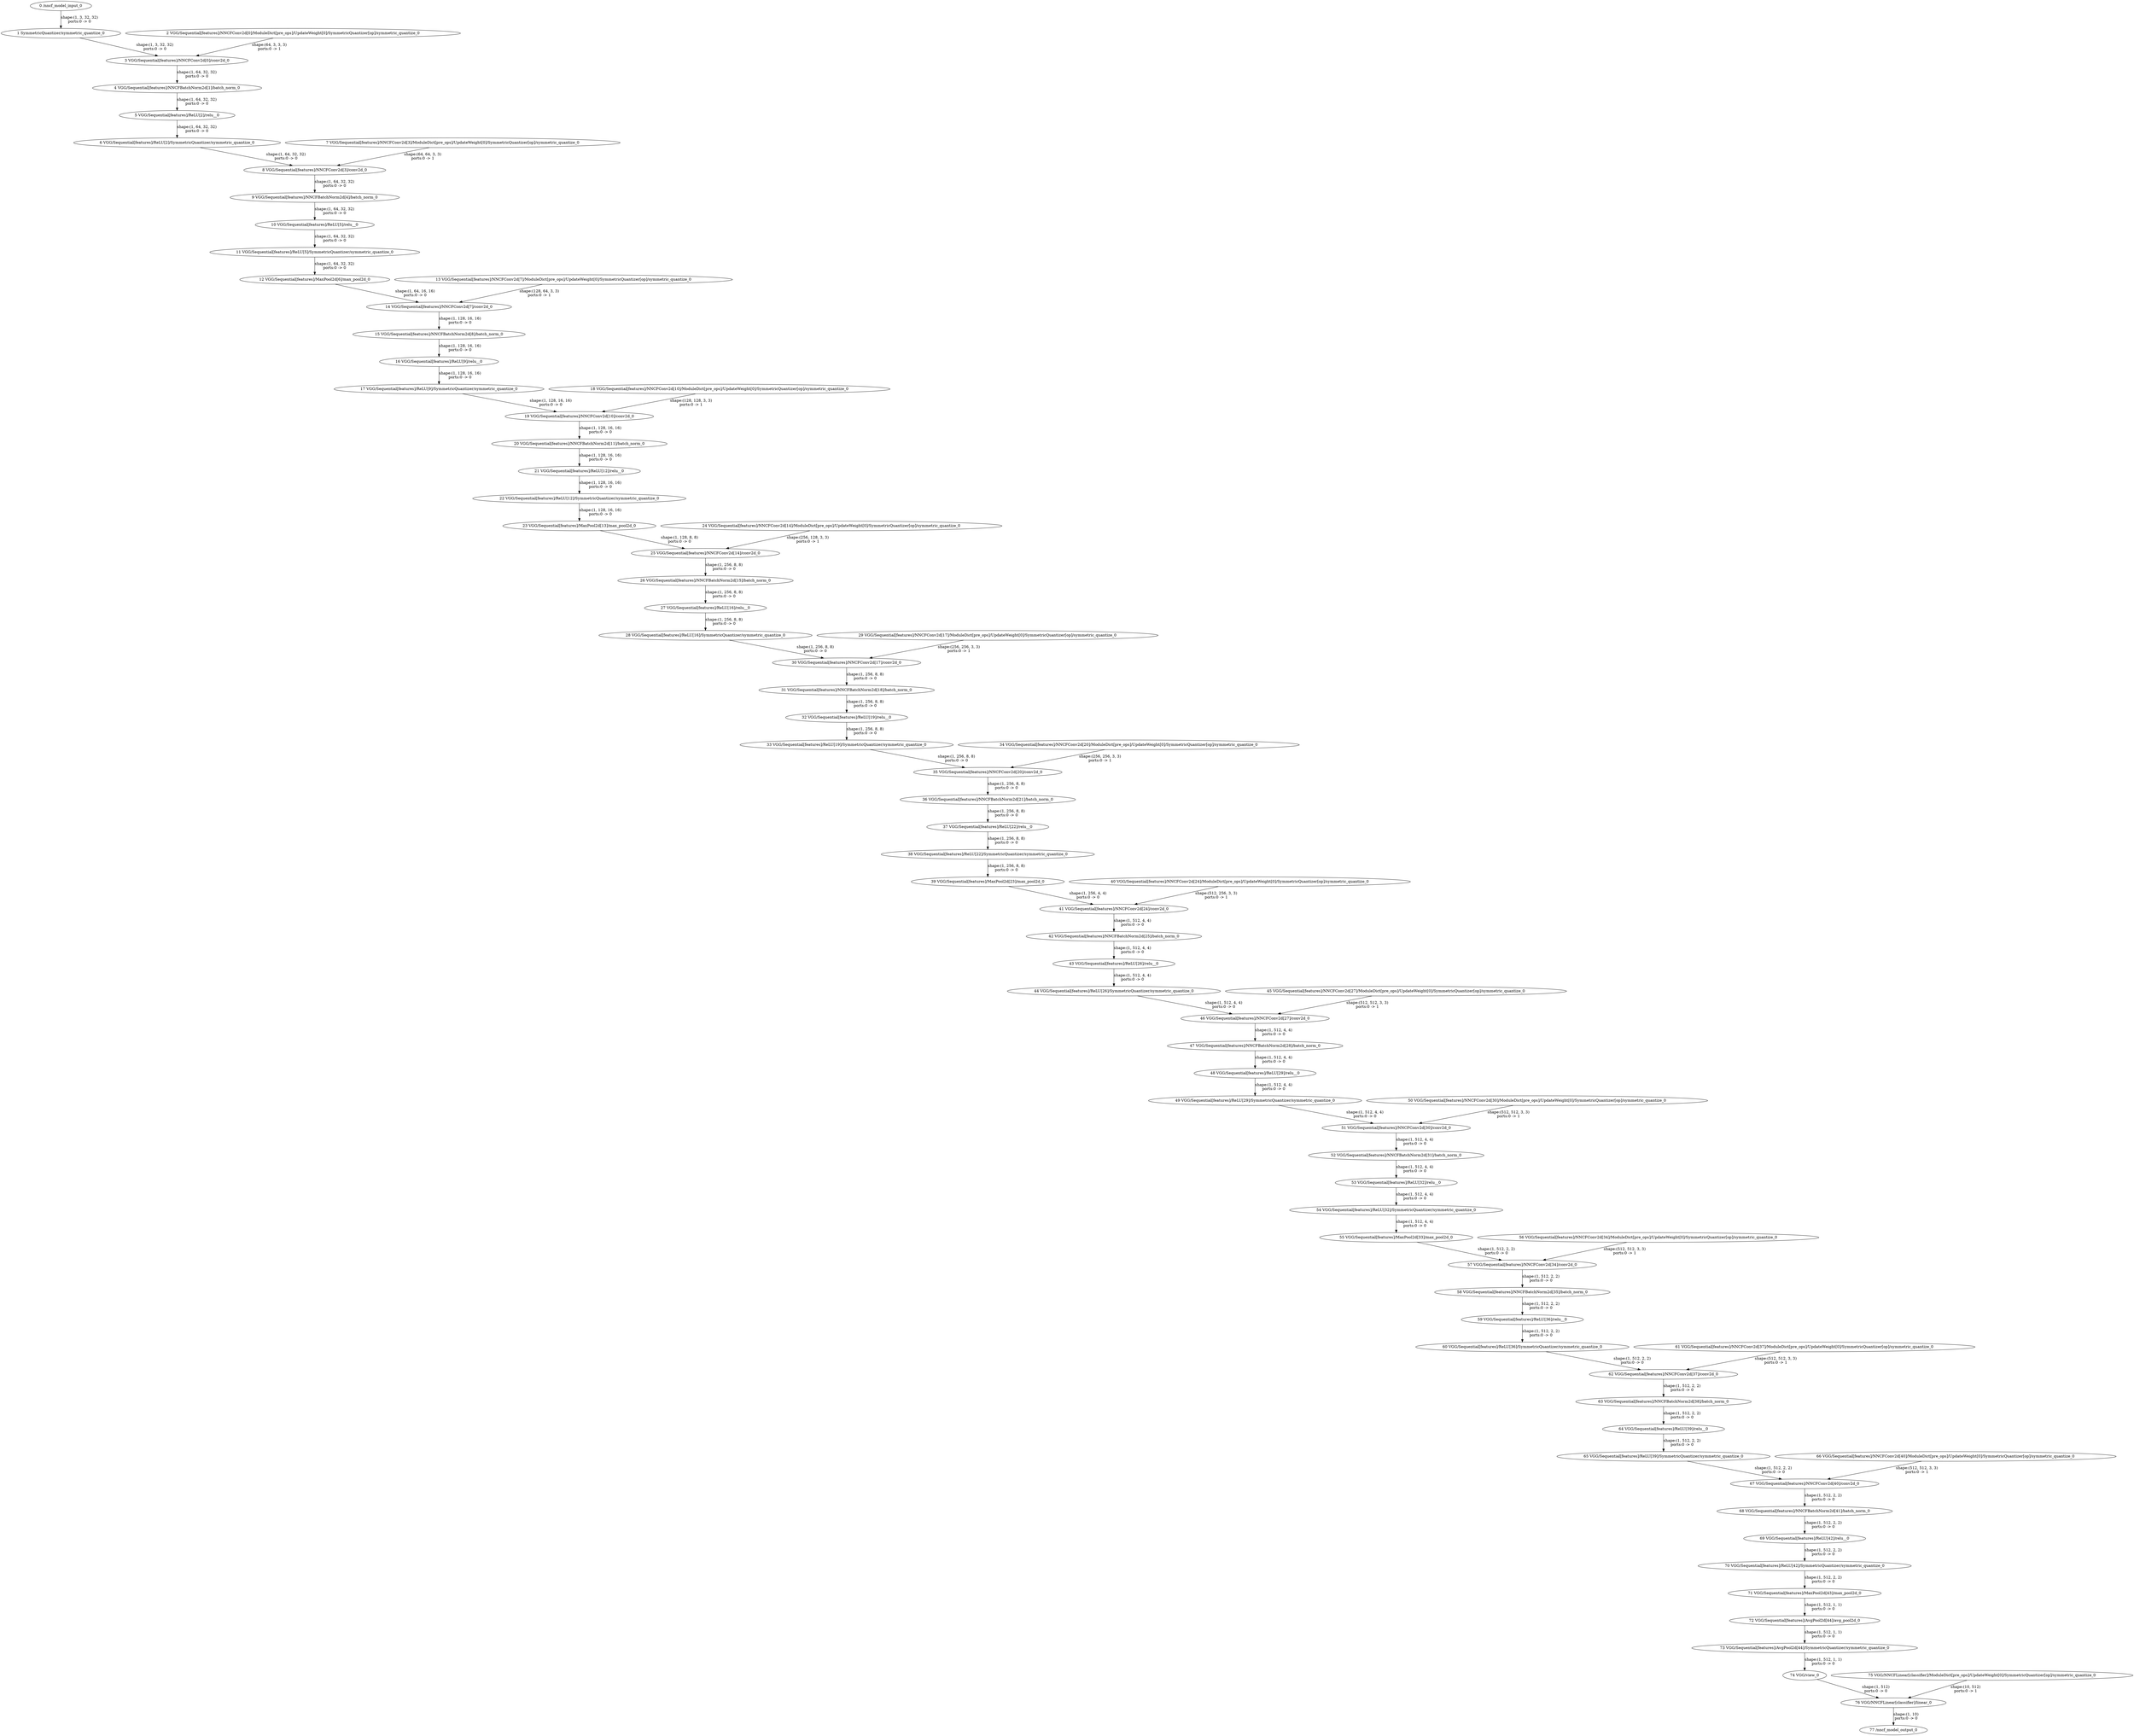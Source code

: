 strict digraph  {
"0 /nncf_model_input_0" [id=0, type=nncf_model_input];
"1 SymmetricQuantizer/symmetric_quantize_0" [id=1, type=symmetric_quantize];
"2 VGG/Sequential[features]/NNCFConv2d[0]/ModuleDict[pre_ops]/UpdateWeight[0]/SymmetricQuantizer[op]/symmetric_quantize_0" [id=2, type=symmetric_quantize];
"3 VGG/Sequential[features]/NNCFConv2d[0]/conv2d_0" [id=3, type=conv2d];
"4 VGG/Sequential[features]/NNCFBatchNorm2d[1]/batch_norm_0" [id=4, type=batch_norm];
"5 VGG/Sequential[features]/ReLU[2]/relu__0" [id=5, type=relu_];
"6 VGG/Sequential[features]/ReLU[2]/SymmetricQuantizer/symmetric_quantize_0" [id=6, type=symmetric_quantize];
"7 VGG/Sequential[features]/NNCFConv2d[3]/ModuleDict[pre_ops]/UpdateWeight[0]/SymmetricQuantizer[op]/symmetric_quantize_0" [id=7, type=symmetric_quantize];
"8 VGG/Sequential[features]/NNCFConv2d[3]/conv2d_0" [id=8, type=conv2d];
"9 VGG/Sequential[features]/NNCFBatchNorm2d[4]/batch_norm_0" [id=9, type=batch_norm];
"10 VGG/Sequential[features]/ReLU[5]/relu__0" [id=10, type=relu_];
"11 VGG/Sequential[features]/ReLU[5]/SymmetricQuantizer/symmetric_quantize_0" [id=11, type=symmetric_quantize];
"12 VGG/Sequential[features]/MaxPool2d[6]/max_pool2d_0" [id=12, type=max_pool2d];
"13 VGG/Sequential[features]/NNCFConv2d[7]/ModuleDict[pre_ops]/UpdateWeight[0]/SymmetricQuantizer[op]/symmetric_quantize_0" [id=13, type=symmetric_quantize];
"14 VGG/Sequential[features]/NNCFConv2d[7]/conv2d_0" [id=14, type=conv2d];
"15 VGG/Sequential[features]/NNCFBatchNorm2d[8]/batch_norm_0" [id=15, type=batch_norm];
"16 VGG/Sequential[features]/ReLU[9]/relu__0" [id=16, type=relu_];
"17 VGG/Sequential[features]/ReLU[9]/SymmetricQuantizer/symmetric_quantize_0" [id=17, type=symmetric_quantize];
"18 VGG/Sequential[features]/NNCFConv2d[10]/ModuleDict[pre_ops]/UpdateWeight[0]/SymmetricQuantizer[op]/symmetric_quantize_0" [id=18, type=symmetric_quantize];
"19 VGG/Sequential[features]/NNCFConv2d[10]/conv2d_0" [id=19, type=conv2d];
"20 VGG/Sequential[features]/NNCFBatchNorm2d[11]/batch_norm_0" [id=20, type=batch_norm];
"21 VGG/Sequential[features]/ReLU[12]/relu__0" [id=21, type=relu_];
"22 VGG/Sequential[features]/ReLU[12]/SymmetricQuantizer/symmetric_quantize_0" [id=22, type=symmetric_quantize];
"23 VGG/Sequential[features]/MaxPool2d[13]/max_pool2d_0" [id=23, type=max_pool2d];
"24 VGG/Sequential[features]/NNCFConv2d[14]/ModuleDict[pre_ops]/UpdateWeight[0]/SymmetricQuantizer[op]/symmetric_quantize_0" [id=24, type=symmetric_quantize];
"25 VGG/Sequential[features]/NNCFConv2d[14]/conv2d_0" [id=25, type=conv2d];
"26 VGG/Sequential[features]/NNCFBatchNorm2d[15]/batch_norm_0" [id=26, type=batch_norm];
"27 VGG/Sequential[features]/ReLU[16]/relu__0" [id=27, type=relu_];
"28 VGG/Sequential[features]/ReLU[16]/SymmetricQuantizer/symmetric_quantize_0" [id=28, type=symmetric_quantize];
"29 VGG/Sequential[features]/NNCFConv2d[17]/ModuleDict[pre_ops]/UpdateWeight[0]/SymmetricQuantizer[op]/symmetric_quantize_0" [id=29, type=symmetric_quantize];
"30 VGG/Sequential[features]/NNCFConv2d[17]/conv2d_0" [id=30, type=conv2d];
"31 VGG/Sequential[features]/NNCFBatchNorm2d[18]/batch_norm_0" [id=31, type=batch_norm];
"32 VGG/Sequential[features]/ReLU[19]/relu__0" [id=32, type=relu_];
"33 VGG/Sequential[features]/ReLU[19]/SymmetricQuantizer/symmetric_quantize_0" [id=33, type=symmetric_quantize];
"34 VGG/Sequential[features]/NNCFConv2d[20]/ModuleDict[pre_ops]/UpdateWeight[0]/SymmetricQuantizer[op]/symmetric_quantize_0" [id=34, type=symmetric_quantize];
"35 VGG/Sequential[features]/NNCFConv2d[20]/conv2d_0" [id=35, type=conv2d];
"36 VGG/Sequential[features]/NNCFBatchNorm2d[21]/batch_norm_0" [id=36, type=batch_norm];
"37 VGG/Sequential[features]/ReLU[22]/relu__0" [id=37, type=relu_];
"38 VGG/Sequential[features]/ReLU[22]/SymmetricQuantizer/symmetric_quantize_0" [id=38, type=symmetric_quantize];
"39 VGG/Sequential[features]/MaxPool2d[23]/max_pool2d_0" [id=39, type=max_pool2d];
"40 VGG/Sequential[features]/NNCFConv2d[24]/ModuleDict[pre_ops]/UpdateWeight[0]/SymmetricQuantizer[op]/symmetric_quantize_0" [id=40, type=symmetric_quantize];
"41 VGG/Sequential[features]/NNCFConv2d[24]/conv2d_0" [id=41, type=conv2d];
"42 VGG/Sequential[features]/NNCFBatchNorm2d[25]/batch_norm_0" [id=42, type=batch_norm];
"43 VGG/Sequential[features]/ReLU[26]/relu__0" [id=43, type=relu_];
"44 VGG/Sequential[features]/ReLU[26]/SymmetricQuantizer/symmetric_quantize_0" [id=44, type=symmetric_quantize];
"45 VGG/Sequential[features]/NNCFConv2d[27]/ModuleDict[pre_ops]/UpdateWeight[0]/SymmetricQuantizer[op]/symmetric_quantize_0" [id=45, type=symmetric_quantize];
"46 VGG/Sequential[features]/NNCFConv2d[27]/conv2d_0" [id=46, type=conv2d];
"47 VGG/Sequential[features]/NNCFBatchNorm2d[28]/batch_norm_0" [id=47, type=batch_norm];
"48 VGG/Sequential[features]/ReLU[29]/relu__0" [id=48, type=relu_];
"49 VGG/Sequential[features]/ReLU[29]/SymmetricQuantizer/symmetric_quantize_0" [id=49, type=symmetric_quantize];
"50 VGG/Sequential[features]/NNCFConv2d[30]/ModuleDict[pre_ops]/UpdateWeight[0]/SymmetricQuantizer[op]/symmetric_quantize_0" [id=50, type=symmetric_quantize];
"51 VGG/Sequential[features]/NNCFConv2d[30]/conv2d_0" [id=51, type=conv2d];
"52 VGG/Sequential[features]/NNCFBatchNorm2d[31]/batch_norm_0" [id=52, type=batch_norm];
"53 VGG/Sequential[features]/ReLU[32]/relu__0" [id=53, type=relu_];
"54 VGG/Sequential[features]/ReLU[32]/SymmetricQuantizer/symmetric_quantize_0" [id=54, type=symmetric_quantize];
"55 VGG/Sequential[features]/MaxPool2d[33]/max_pool2d_0" [id=55, type=max_pool2d];
"56 VGG/Sequential[features]/NNCFConv2d[34]/ModuleDict[pre_ops]/UpdateWeight[0]/SymmetricQuantizer[op]/symmetric_quantize_0" [id=56, type=symmetric_quantize];
"57 VGG/Sequential[features]/NNCFConv2d[34]/conv2d_0" [id=57, type=conv2d];
"58 VGG/Sequential[features]/NNCFBatchNorm2d[35]/batch_norm_0" [id=58, type=batch_norm];
"59 VGG/Sequential[features]/ReLU[36]/relu__0" [id=59, type=relu_];
"60 VGG/Sequential[features]/ReLU[36]/SymmetricQuantizer/symmetric_quantize_0" [id=60, type=symmetric_quantize];
"61 VGG/Sequential[features]/NNCFConv2d[37]/ModuleDict[pre_ops]/UpdateWeight[0]/SymmetricQuantizer[op]/symmetric_quantize_0" [id=61, type=symmetric_quantize];
"62 VGG/Sequential[features]/NNCFConv2d[37]/conv2d_0" [id=62, type=conv2d];
"63 VGG/Sequential[features]/NNCFBatchNorm2d[38]/batch_norm_0" [id=63, type=batch_norm];
"64 VGG/Sequential[features]/ReLU[39]/relu__0" [id=64, type=relu_];
"65 VGG/Sequential[features]/ReLU[39]/SymmetricQuantizer/symmetric_quantize_0" [id=65, type=symmetric_quantize];
"66 VGG/Sequential[features]/NNCFConv2d[40]/ModuleDict[pre_ops]/UpdateWeight[0]/SymmetricQuantizer[op]/symmetric_quantize_0" [id=66, type=symmetric_quantize];
"67 VGG/Sequential[features]/NNCFConv2d[40]/conv2d_0" [id=67, type=conv2d];
"68 VGG/Sequential[features]/NNCFBatchNorm2d[41]/batch_norm_0" [id=68, type=batch_norm];
"69 VGG/Sequential[features]/ReLU[42]/relu__0" [id=69, type=relu_];
"70 VGG/Sequential[features]/ReLU[42]/SymmetricQuantizer/symmetric_quantize_0" [id=70, type=symmetric_quantize];
"71 VGG/Sequential[features]/MaxPool2d[43]/max_pool2d_0" [id=71, type=max_pool2d];
"72 VGG/Sequential[features]/AvgPool2d[44]/avg_pool2d_0" [id=72, type=avg_pool2d];
"73 VGG/Sequential[features]/AvgPool2d[44]/SymmetricQuantizer/symmetric_quantize_0" [id=73, type=symmetric_quantize];
"74 VGG/view_0" [id=74, type=view];
"75 VGG/NNCFLinear[classifier]/ModuleDict[pre_ops]/UpdateWeight[0]/SymmetricQuantizer[op]/symmetric_quantize_0" [id=75, type=symmetric_quantize];
"76 VGG/NNCFLinear[classifier]/linear_0" [id=76, type=linear];
"77 /nncf_model_output_0" [id=77, type=nncf_model_output];
"0 /nncf_model_input_0" -> "1 SymmetricQuantizer/symmetric_quantize_0"  [label="shape:(1, 3, 32, 32)\nports:0 -> 0", style=solid];
"1 SymmetricQuantizer/symmetric_quantize_0" -> "3 VGG/Sequential[features]/NNCFConv2d[0]/conv2d_0"  [label="shape:(1, 3, 32, 32)\nports:0 -> 0", style=solid];
"2 VGG/Sequential[features]/NNCFConv2d[0]/ModuleDict[pre_ops]/UpdateWeight[0]/SymmetricQuantizer[op]/symmetric_quantize_0" -> "3 VGG/Sequential[features]/NNCFConv2d[0]/conv2d_0"  [label="shape:(64, 3, 3, 3)\nports:0 -> 1", style=solid];
"3 VGG/Sequential[features]/NNCFConv2d[0]/conv2d_0" -> "4 VGG/Sequential[features]/NNCFBatchNorm2d[1]/batch_norm_0"  [label="shape:(1, 64, 32, 32)\nports:0 -> 0", style=solid];
"4 VGG/Sequential[features]/NNCFBatchNorm2d[1]/batch_norm_0" -> "5 VGG/Sequential[features]/ReLU[2]/relu__0"  [label="shape:(1, 64, 32, 32)\nports:0 -> 0", style=solid];
"5 VGG/Sequential[features]/ReLU[2]/relu__0" -> "6 VGG/Sequential[features]/ReLU[2]/SymmetricQuantizer/symmetric_quantize_0"  [label="shape:(1, 64, 32, 32)\nports:0 -> 0", style=solid];
"6 VGG/Sequential[features]/ReLU[2]/SymmetricQuantizer/symmetric_quantize_0" -> "8 VGG/Sequential[features]/NNCFConv2d[3]/conv2d_0"  [label="shape:(1, 64, 32, 32)\nports:0 -> 0", style=solid];
"7 VGG/Sequential[features]/NNCFConv2d[3]/ModuleDict[pre_ops]/UpdateWeight[0]/SymmetricQuantizer[op]/symmetric_quantize_0" -> "8 VGG/Sequential[features]/NNCFConv2d[3]/conv2d_0"  [label="shape:(64, 64, 3, 3)\nports:0 -> 1", style=solid];
"8 VGG/Sequential[features]/NNCFConv2d[3]/conv2d_0" -> "9 VGG/Sequential[features]/NNCFBatchNorm2d[4]/batch_norm_0"  [label="shape:(1, 64, 32, 32)\nports:0 -> 0", style=solid];
"9 VGG/Sequential[features]/NNCFBatchNorm2d[4]/batch_norm_0" -> "10 VGG/Sequential[features]/ReLU[5]/relu__0"  [label="shape:(1, 64, 32, 32)\nports:0 -> 0", style=solid];
"10 VGG/Sequential[features]/ReLU[5]/relu__0" -> "11 VGG/Sequential[features]/ReLU[5]/SymmetricQuantizer/symmetric_quantize_0"  [label="shape:(1, 64, 32, 32)\nports:0 -> 0", style=solid];
"11 VGG/Sequential[features]/ReLU[5]/SymmetricQuantizer/symmetric_quantize_0" -> "12 VGG/Sequential[features]/MaxPool2d[6]/max_pool2d_0"  [label="shape:(1, 64, 32, 32)\nports:0 -> 0", style=solid];
"12 VGG/Sequential[features]/MaxPool2d[6]/max_pool2d_0" -> "14 VGG/Sequential[features]/NNCFConv2d[7]/conv2d_0"  [label="shape:(1, 64, 16, 16)\nports:0 -> 0", style=solid];
"13 VGG/Sequential[features]/NNCFConv2d[7]/ModuleDict[pre_ops]/UpdateWeight[0]/SymmetricQuantizer[op]/symmetric_quantize_0" -> "14 VGG/Sequential[features]/NNCFConv2d[7]/conv2d_0"  [label="shape:(128, 64, 3, 3)\nports:0 -> 1", style=solid];
"14 VGG/Sequential[features]/NNCFConv2d[7]/conv2d_0" -> "15 VGG/Sequential[features]/NNCFBatchNorm2d[8]/batch_norm_0"  [label="shape:(1, 128, 16, 16)\nports:0 -> 0", style=solid];
"15 VGG/Sequential[features]/NNCFBatchNorm2d[8]/batch_norm_0" -> "16 VGG/Sequential[features]/ReLU[9]/relu__0"  [label="shape:(1, 128, 16, 16)\nports:0 -> 0", style=solid];
"16 VGG/Sequential[features]/ReLU[9]/relu__0" -> "17 VGG/Sequential[features]/ReLU[9]/SymmetricQuantizer/symmetric_quantize_0"  [label="shape:(1, 128, 16, 16)\nports:0 -> 0", style=solid];
"17 VGG/Sequential[features]/ReLU[9]/SymmetricQuantizer/symmetric_quantize_0" -> "19 VGG/Sequential[features]/NNCFConv2d[10]/conv2d_0"  [label="shape:(1, 128, 16, 16)\nports:0 -> 0", style=solid];
"18 VGG/Sequential[features]/NNCFConv2d[10]/ModuleDict[pre_ops]/UpdateWeight[0]/SymmetricQuantizer[op]/symmetric_quantize_0" -> "19 VGG/Sequential[features]/NNCFConv2d[10]/conv2d_0"  [label="shape:(128, 128, 3, 3)\nports:0 -> 1", style=solid];
"19 VGG/Sequential[features]/NNCFConv2d[10]/conv2d_0" -> "20 VGG/Sequential[features]/NNCFBatchNorm2d[11]/batch_norm_0"  [label="shape:(1, 128, 16, 16)\nports:0 -> 0", style=solid];
"20 VGG/Sequential[features]/NNCFBatchNorm2d[11]/batch_norm_0" -> "21 VGG/Sequential[features]/ReLU[12]/relu__0"  [label="shape:(1, 128, 16, 16)\nports:0 -> 0", style=solid];
"21 VGG/Sequential[features]/ReLU[12]/relu__0" -> "22 VGG/Sequential[features]/ReLU[12]/SymmetricQuantizer/symmetric_quantize_0"  [label="shape:(1, 128, 16, 16)\nports:0 -> 0", style=solid];
"22 VGG/Sequential[features]/ReLU[12]/SymmetricQuantizer/symmetric_quantize_0" -> "23 VGG/Sequential[features]/MaxPool2d[13]/max_pool2d_0"  [label="shape:(1, 128, 16, 16)\nports:0 -> 0", style=solid];
"23 VGG/Sequential[features]/MaxPool2d[13]/max_pool2d_0" -> "25 VGG/Sequential[features]/NNCFConv2d[14]/conv2d_0"  [label="shape:(1, 128, 8, 8)\nports:0 -> 0", style=solid];
"24 VGG/Sequential[features]/NNCFConv2d[14]/ModuleDict[pre_ops]/UpdateWeight[0]/SymmetricQuantizer[op]/symmetric_quantize_0" -> "25 VGG/Sequential[features]/NNCFConv2d[14]/conv2d_0"  [label="shape:(256, 128, 3, 3)\nports:0 -> 1", style=solid];
"25 VGG/Sequential[features]/NNCFConv2d[14]/conv2d_0" -> "26 VGG/Sequential[features]/NNCFBatchNorm2d[15]/batch_norm_0"  [label="shape:(1, 256, 8, 8)\nports:0 -> 0", style=solid];
"26 VGG/Sequential[features]/NNCFBatchNorm2d[15]/batch_norm_0" -> "27 VGG/Sequential[features]/ReLU[16]/relu__0"  [label="shape:(1, 256, 8, 8)\nports:0 -> 0", style=solid];
"27 VGG/Sequential[features]/ReLU[16]/relu__0" -> "28 VGG/Sequential[features]/ReLU[16]/SymmetricQuantizer/symmetric_quantize_0"  [label="shape:(1, 256, 8, 8)\nports:0 -> 0", style=solid];
"28 VGG/Sequential[features]/ReLU[16]/SymmetricQuantizer/symmetric_quantize_0" -> "30 VGG/Sequential[features]/NNCFConv2d[17]/conv2d_0"  [label="shape:(1, 256, 8, 8)\nports:0 -> 0", style=solid];
"29 VGG/Sequential[features]/NNCFConv2d[17]/ModuleDict[pre_ops]/UpdateWeight[0]/SymmetricQuantizer[op]/symmetric_quantize_0" -> "30 VGG/Sequential[features]/NNCFConv2d[17]/conv2d_0"  [label="shape:(256, 256, 3, 3)\nports:0 -> 1", style=solid];
"30 VGG/Sequential[features]/NNCFConv2d[17]/conv2d_0" -> "31 VGG/Sequential[features]/NNCFBatchNorm2d[18]/batch_norm_0"  [label="shape:(1, 256, 8, 8)\nports:0 -> 0", style=solid];
"31 VGG/Sequential[features]/NNCFBatchNorm2d[18]/batch_norm_0" -> "32 VGG/Sequential[features]/ReLU[19]/relu__0"  [label="shape:(1, 256, 8, 8)\nports:0 -> 0", style=solid];
"32 VGG/Sequential[features]/ReLU[19]/relu__0" -> "33 VGG/Sequential[features]/ReLU[19]/SymmetricQuantizer/symmetric_quantize_0"  [label="shape:(1, 256, 8, 8)\nports:0 -> 0", style=solid];
"33 VGG/Sequential[features]/ReLU[19]/SymmetricQuantizer/symmetric_quantize_0" -> "35 VGG/Sequential[features]/NNCFConv2d[20]/conv2d_0"  [label="shape:(1, 256, 8, 8)\nports:0 -> 0", style=solid];
"34 VGG/Sequential[features]/NNCFConv2d[20]/ModuleDict[pre_ops]/UpdateWeight[0]/SymmetricQuantizer[op]/symmetric_quantize_0" -> "35 VGG/Sequential[features]/NNCFConv2d[20]/conv2d_0"  [label="shape:(256, 256, 3, 3)\nports:0 -> 1", style=solid];
"35 VGG/Sequential[features]/NNCFConv2d[20]/conv2d_0" -> "36 VGG/Sequential[features]/NNCFBatchNorm2d[21]/batch_norm_0"  [label="shape:(1, 256, 8, 8)\nports:0 -> 0", style=solid];
"36 VGG/Sequential[features]/NNCFBatchNorm2d[21]/batch_norm_0" -> "37 VGG/Sequential[features]/ReLU[22]/relu__0"  [label="shape:(1, 256, 8, 8)\nports:0 -> 0", style=solid];
"37 VGG/Sequential[features]/ReLU[22]/relu__0" -> "38 VGG/Sequential[features]/ReLU[22]/SymmetricQuantizer/symmetric_quantize_0"  [label="shape:(1, 256, 8, 8)\nports:0 -> 0", style=solid];
"38 VGG/Sequential[features]/ReLU[22]/SymmetricQuantizer/symmetric_quantize_0" -> "39 VGG/Sequential[features]/MaxPool2d[23]/max_pool2d_0"  [label="shape:(1, 256, 8, 8)\nports:0 -> 0", style=solid];
"39 VGG/Sequential[features]/MaxPool2d[23]/max_pool2d_0" -> "41 VGG/Sequential[features]/NNCFConv2d[24]/conv2d_0"  [label="shape:(1, 256, 4, 4)\nports:0 -> 0", style=solid];
"40 VGG/Sequential[features]/NNCFConv2d[24]/ModuleDict[pre_ops]/UpdateWeight[0]/SymmetricQuantizer[op]/symmetric_quantize_0" -> "41 VGG/Sequential[features]/NNCFConv2d[24]/conv2d_0"  [label="shape:(512, 256, 3, 3)\nports:0 -> 1", style=solid];
"41 VGG/Sequential[features]/NNCFConv2d[24]/conv2d_0" -> "42 VGG/Sequential[features]/NNCFBatchNorm2d[25]/batch_norm_0"  [label="shape:(1, 512, 4, 4)\nports:0 -> 0", style=solid];
"42 VGG/Sequential[features]/NNCFBatchNorm2d[25]/batch_norm_0" -> "43 VGG/Sequential[features]/ReLU[26]/relu__0"  [label="shape:(1, 512, 4, 4)\nports:0 -> 0", style=solid];
"43 VGG/Sequential[features]/ReLU[26]/relu__0" -> "44 VGG/Sequential[features]/ReLU[26]/SymmetricQuantizer/symmetric_quantize_0"  [label="shape:(1, 512, 4, 4)\nports:0 -> 0", style=solid];
"44 VGG/Sequential[features]/ReLU[26]/SymmetricQuantizer/symmetric_quantize_0" -> "46 VGG/Sequential[features]/NNCFConv2d[27]/conv2d_0"  [label="shape:(1, 512, 4, 4)\nports:0 -> 0", style=solid];
"45 VGG/Sequential[features]/NNCFConv2d[27]/ModuleDict[pre_ops]/UpdateWeight[0]/SymmetricQuantizer[op]/symmetric_quantize_0" -> "46 VGG/Sequential[features]/NNCFConv2d[27]/conv2d_0"  [label="shape:(512, 512, 3, 3)\nports:0 -> 1", style=solid];
"46 VGG/Sequential[features]/NNCFConv2d[27]/conv2d_0" -> "47 VGG/Sequential[features]/NNCFBatchNorm2d[28]/batch_norm_0"  [label="shape:(1, 512, 4, 4)\nports:0 -> 0", style=solid];
"47 VGG/Sequential[features]/NNCFBatchNorm2d[28]/batch_norm_0" -> "48 VGG/Sequential[features]/ReLU[29]/relu__0"  [label="shape:(1, 512, 4, 4)\nports:0 -> 0", style=solid];
"48 VGG/Sequential[features]/ReLU[29]/relu__0" -> "49 VGG/Sequential[features]/ReLU[29]/SymmetricQuantizer/symmetric_quantize_0"  [label="shape:(1, 512, 4, 4)\nports:0 -> 0", style=solid];
"49 VGG/Sequential[features]/ReLU[29]/SymmetricQuantizer/symmetric_quantize_0" -> "51 VGG/Sequential[features]/NNCFConv2d[30]/conv2d_0"  [label="shape:(1, 512, 4, 4)\nports:0 -> 0", style=solid];
"50 VGG/Sequential[features]/NNCFConv2d[30]/ModuleDict[pre_ops]/UpdateWeight[0]/SymmetricQuantizer[op]/symmetric_quantize_0" -> "51 VGG/Sequential[features]/NNCFConv2d[30]/conv2d_0"  [label="shape:(512, 512, 3, 3)\nports:0 -> 1", style=solid];
"51 VGG/Sequential[features]/NNCFConv2d[30]/conv2d_0" -> "52 VGG/Sequential[features]/NNCFBatchNorm2d[31]/batch_norm_0"  [label="shape:(1, 512, 4, 4)\nports:0 -> 0", style=solid];
"52 VGG/Sequential[features]/NNCFBatchNorm2d[31]/batch_norm_0" -> "53 VGG/Sequential[features]/ReLU[32]/relu__0"  [label="shape:(1, 512, 4, 4)\nports:0 -> 0", style=solid];
"53 VGG/Sequential[features]/ReLU[32]/relu__0" -> "54 VGG/Sequential[features]/ReLU[32]/SymmetricQuantizer/symmetric_quantize_0"  [label="shape:(1, 512, 4, 4)\nports:0 -> 0", style=solid];
"54 VGG/Sequential[features]/ReLU[32]/SymmetricQuantizer/symmetric_quantize_0" -> "55 VGG/Sequential[features]/MaxPool2d[33]/max_pool2d_0"  [label="shape:(1, 512, 4, 4)\nports:0 -> 0", style=solid];
"55 VGG/Sequential[features]/MaxPool2d[33]/max_pool2d_0" -> "57 VGG/Sequential[features]/NNCFConv2d[34]/conv2d_0"  [label="shape:(1, 512, 2, 2)\nports:0 -> 0", style=solid];
"56 VGG/Sequential[features]/NNCFConv2d[34]/ModuleDict[pre_ops]/UpdateWeight[0]/SymmetricQuantizer[op]/symmetric_quantize_0" -> "57 VGG/Sequential[features]/NNCFConv2d[34]/conv2d_0"  [label="shape:(512, 512, 3, 3)\nports:0 -> 1", style=solid];
"57 VGG/Sequential[features]/NNCFConv2d[34]/conv2d_0" -> "58 VGG/Sequential[features]/NNCFBatchNorm2d[35]/batch_norm_0"  [label="shape:(1, 512, 2, 2)\nports:0 -> 0", style=solid];
"58 VGG/Sequential[features]/NNCFBatchNorm2d[35]/batch_norm_0" -> "59 VGG/Sequential[features]/ReLU[36]/relu__0"  [label="shape:(1, 512, 2, 2)\nports:0 -> 0", style=solid];
"59 VGG/Sequential[features]/ReLU[36]/relu__0" -> "60 VGG/Sequential[features]/ReLU[36]/SymmetricQuantizer/symmetric_quantize_0"  [label="shape:(1, 512, 2, 2)\nports:0 -> 0", style=solid];
"60 VGG/Sequential[features]/ReLU[36]/SymmetricQuantizer/symmetric_quantize_0" -> "62 VGG/Sequential[features]/NNCFConv2d[37]/conv2d_0"  [label="shape:(1, 512, 2, 2)\nports:0 -> 0", style=solid];
"61 VGG/Sequential[features]/NNCFConv2d[37]/ModuleDict[pre_ops]/UpdateWeight[0]/SymmetricQuantizer[op]/symmetric_quantize_0" -> "62 VGG/Sequential[features]/NNCFConv2d[37]/conv2d_0"  [label="shape:(512, 512, 3, 3)\nports:0 -> 1", style=solid];
"62 VGG/Sequential[features]/NNCFConv2d[37]/conv2d_0" -> "63 VGG/Sequential[features]/NNCFBatchNorm2d[38]/batch_norm_0"  [label="shape:(1, 512, 2, 2)\nports:0 -> 0", style=solid];
"63 VGG/Sequential[features]/NNCFBatchNorm2d[38]/batch_norm_0" -> "64 VGG/Sequential[features]/ReLU[39]/relu__0"  [label="shape:(1, 512, 2, 2)\nports:0 -> 0", style=solid];
"64 VGG/Sequential[features]/ReLU[39]/relu__0" -> "65 VGG/Sequential[features]/ReLU[39]/SymmetricQuantizer/symmetric_quantize_0"  [label="shape:(1, 512, 2, 2)\nports:0 -> 0", style=solid];
"65 VGG/Sequential[features]/ReLU[39]/SymmetricQuantizer/symmetric_quantize_0" -> "67 VGG/Sequential[features]/NNCFConv2d[40]/conv2d_0"  [label="shape:(1, 512, 2, 2)\nports:0 -> 0", style=solid];
"66 VGG/Sequential[features]/NNCFConv2d[40]/ModuleDict[pre_ops]/UpdateWeight[0]/SymmetricQuantizer[op]/symmetric_quantize_0" -> "67 VGG/Sequential[features]/NNCFConv2d[40]/conv2d_0"  [label="shape:(512, 512, 3, 3)\nports:0 -> 1", style=solid];
"67 VGG/Sequential[features]/NNCFConv2d[40]/conv2d_0" -> "68 VGG/Sequential[features]/NNCFBatchNorm2d[41]/batch_norm_0"  [label="shape:(1, 512, 2, 2)\nports:0 -> 0", style=solid];
"68 VGG/Sequential[features]/NNCFBatchNorm2d[41]/batch_norm_0" -> "69 VGG/Sequential[features]/ReLU[42]/relu__0"  [label="shape:(1, 512, 2, 2)\nports:0 -> 0", style=solid];
"69 VGG/Sequential[features]/ReLU[42]/relu__0" -> "70 VGG/Sequential[features]/ReLU[42]/SymmetricQuantizer/symmetric_quantize_0"  [label="shape:(1, 512, 2, 2)\nports:0 -> 0", style=solid];
"70 VGG/Sequential[features]/ReLU[42]/SymmetricQuantizer/symmetric_quantize_0" -> "71 VGG/Sequential[features]/MaxPool2d[43]/max_pool2d_0"  [label="shape:(1, 512, 2, 2)\nports:0 -> 0", style=solid];
"71 VGG/Sequential[features]/MaxPool2d[43]/max_pool2d_0" -> "72 VGG/Sequential[features]/AvgPool2d[44]/avg_pool2d_0"  [label="shape:(1, 512, 1, 1)\nports:0 -> 0", style=solid];
"72 VGG/Sequential[features]/AvgPool2d[44]/avg_pool2d_0" -> "73 VGG/Sequential[features]/AvgPool2d[44]/SymmetricQuantizer/symmetric_quantize_0"  [label="shape:(1, 512, 1, 1)\nports:0 -> 0", style=solid];
"73 VGG/Sequential[features]/AvgPool2d[44]/SymmetricQuantizer/symmetric_quantize_0" -> "74 VGG/view_0"  [label="shape:(1, 512, 1, 1)\nports:0 -> 0", style=solid];
"74 VGG/view_0" -> "76 VGG/NNCFLinear[classifier]/linear_0"  [label="shape:(1, 512)\nports:0 -> 0", style=solid];
"75 VGG/NNCFLinear[classifier]/ModuleDict[pre_ops]/UpdateWeight[0]/SymmetricQuantizer[op]/symmetric_quantize_0" -> "76 VGG/NNCFLinear[classifier]/linear_0"  [label="shape:(10, 512)\nports:0 -> 1", style=solid];
"76 VGG/NNCFLinear[classifier]/linear_0" -> "77 /nncf_model_output_0"  [label="shape:(1, 10)\nports:0 -> 0", style=solid];
}
